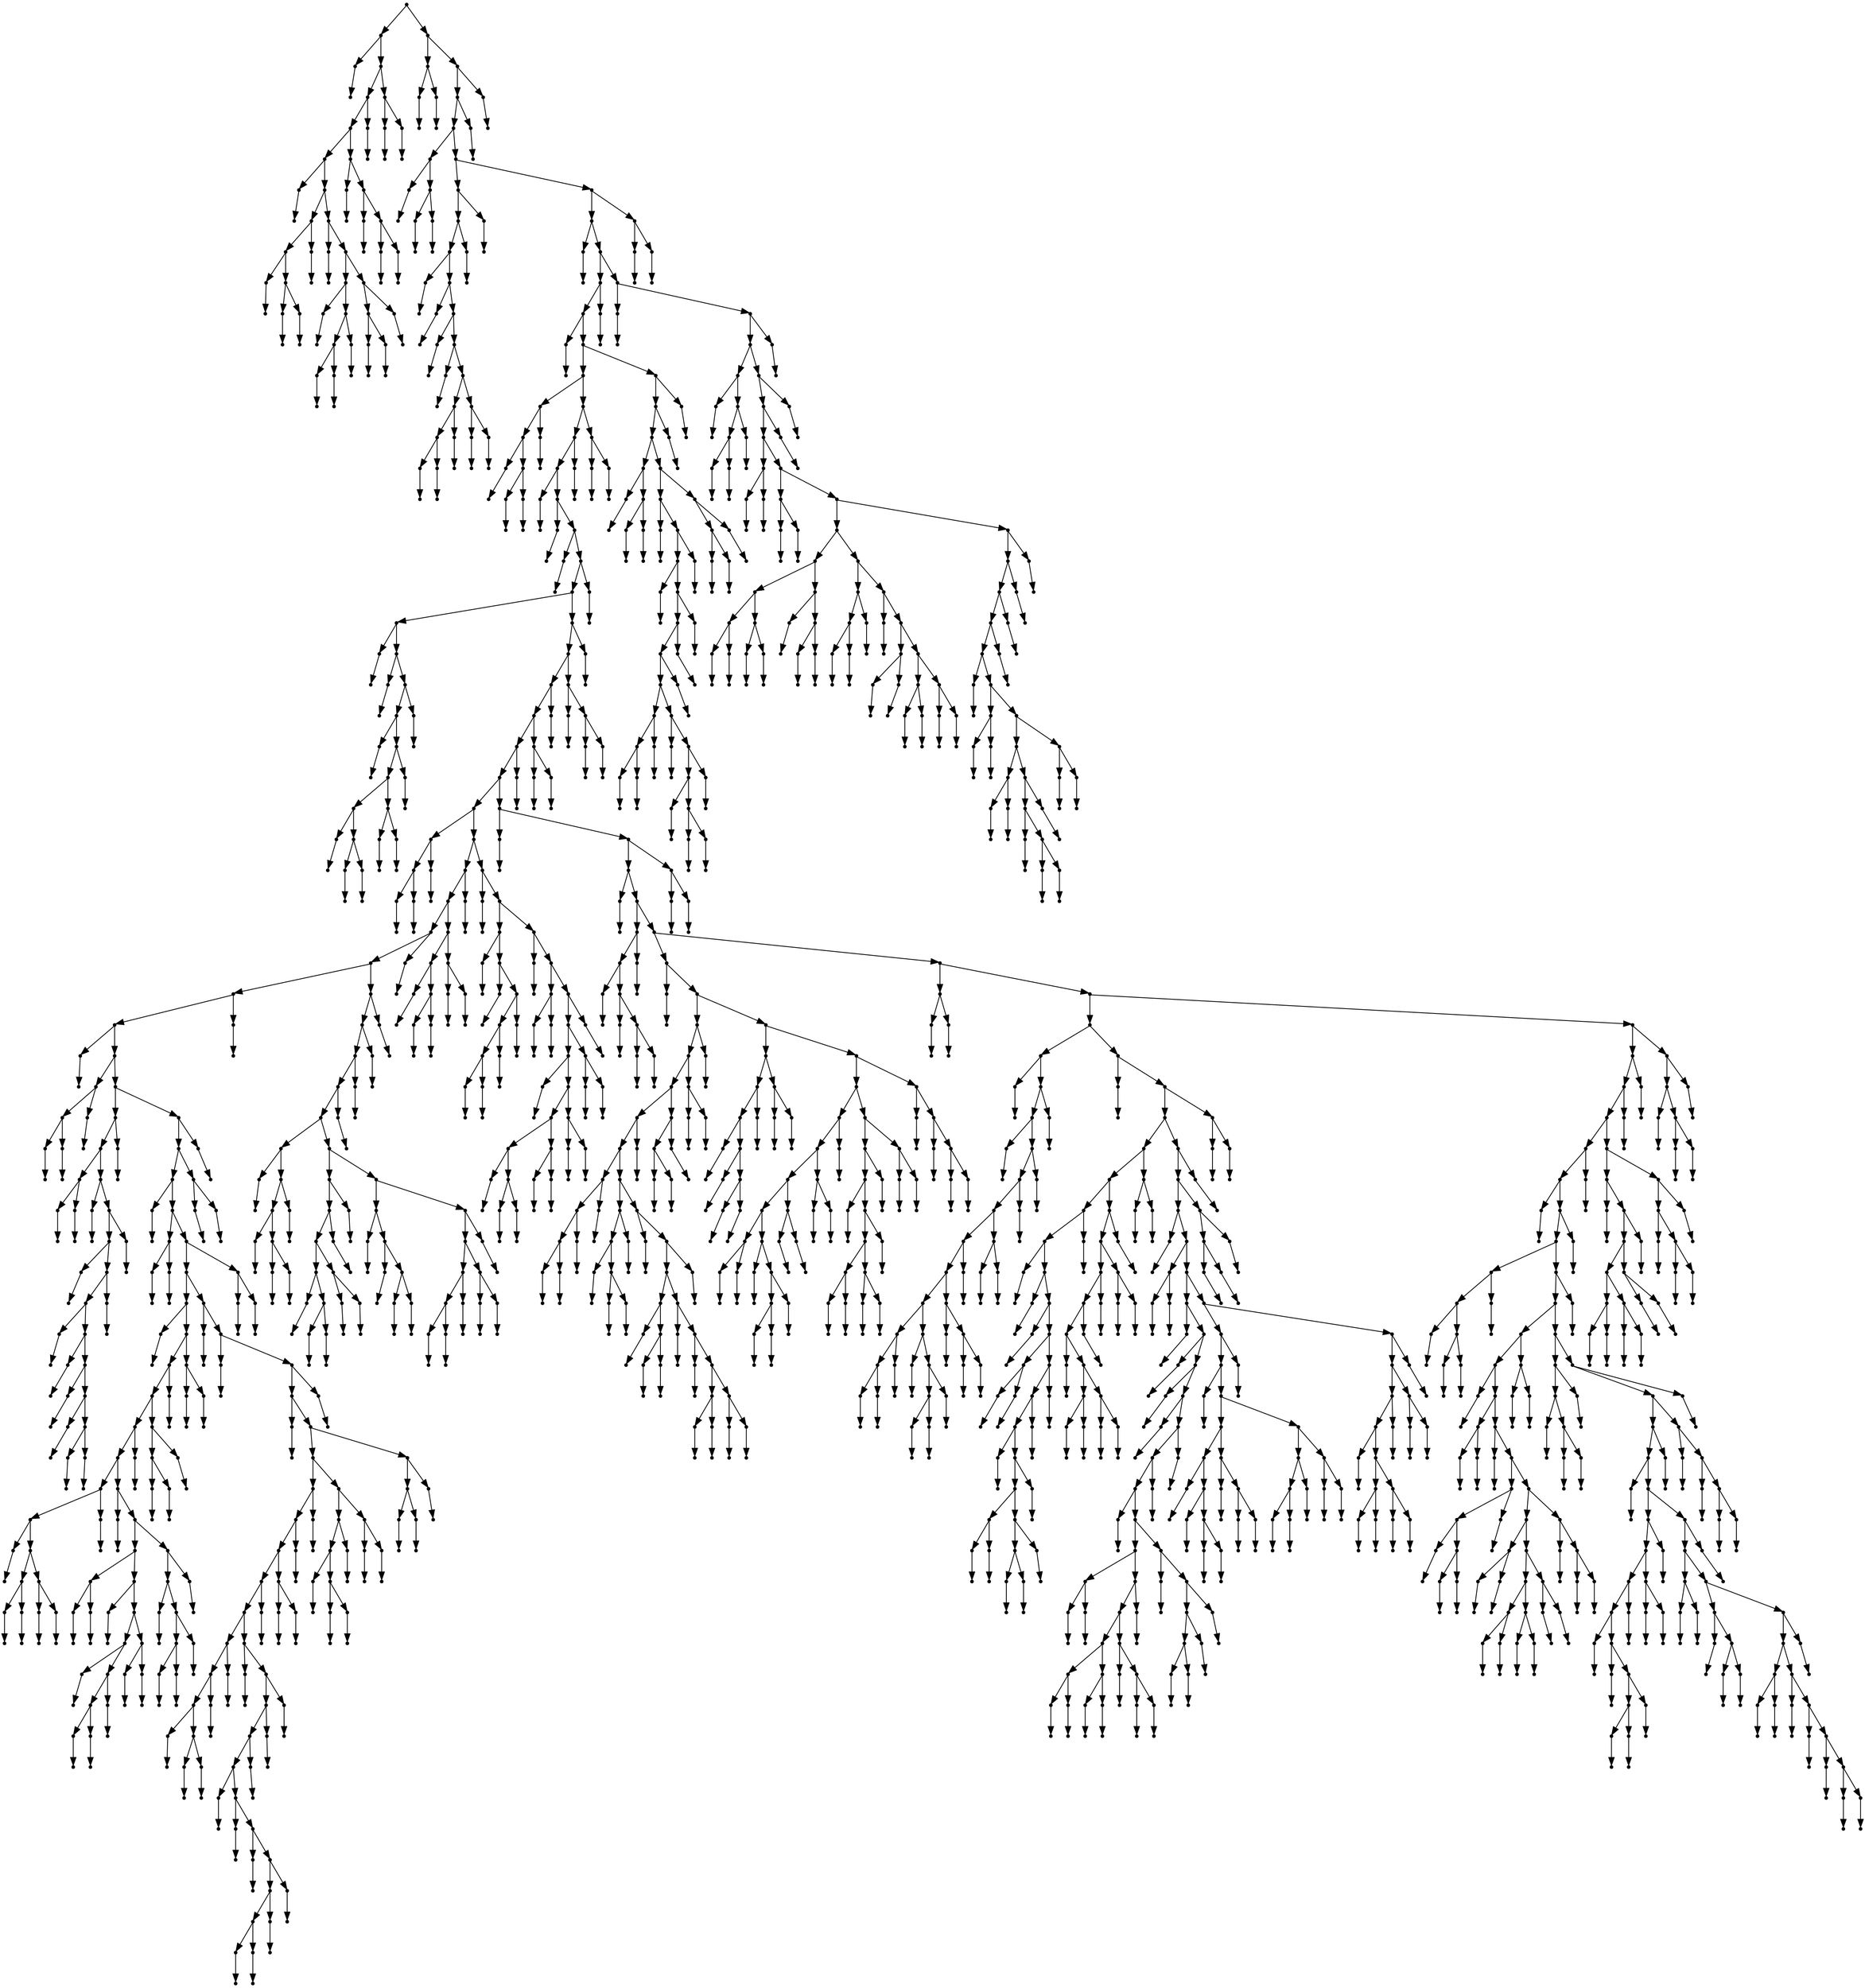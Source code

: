digraph {
  1603 [shape=point];
  61 [shape=point];
  1 [shape=point];
  0 [shape=point];
  60 [shape=point];
  54 [shape=point];
  51 [shape=point];
  39 [shape=point];
  3 [shape=point];
  2 [shape=point];
  38 [shape=point];
  14 [shape=point];
  11 [shape=point];
  5 [shape=point];
  4 [shape=point];
  10 [shape=point];
  7 [shape=point];
  6 [shape=point];
  9 [shape=point];
  8 [shape=point];
  13 [shape=point];
  12 [shape=point];
  37 [shape=point];
  16 [shape=point];
  15 [shape=point];
  36 [shape=point];
  27 [shape=point];
  18 [shape=point];
  17 [shape=point];
  26 [shape=point];
  23 [shape=point];
  20 [shape=point];
  19 [shape=point];
  22 [shape=point];
  21 [shape=point];
  25 [shape=point];
  24 [shape=point];
  35 [shape=point];
  32 [shape=point];
  29 [shape=point];
  28 [shape=point];
  31 [shape=point];
  30 [shape=point];
  34 [shape=point];
  33 [shape=point];
  50 [shape=point];
  41 [shape=point];
  40 [shape=point];
  49 [shape=point];
  43 [shape=point];
  42 [shape=point];
  48 [shape=point];
  45 [shape=point];
  44 [shape=point];
  47 [shape=point];
  46 [shape=point];
  53 [shape=point];
  52 [shape=point];
  59 [shape=point];
  56 [shape=point];
  55 [shape=point];
  58 [shape=point];
  57 [shape=point];
  1602 [shape=point];
  66 [shape=point];
  63 [shape=point];
  62 [shape=point];
  65 [shape=point];
  64 [shape=point];
  1601 [shape=point];
  1598 [shape=point];
  1595 [shape=point];
  74 [shape=point];
  68 [shape=point];
  67 [shape=point];
  73 [shape=point];
  70 [shape=point];
  69 [shape=point];
  72 [shape=point];
  71 [shape=point];
  1594 [shape=point];
  106 [shape=point];
  103 [shape=point];
  100 [shape=point];
  76 [shape=point];
  75 [shape=point];
  99 [shape=point];
  78 [shape=point];
  77 [shape=point];
  98 [shape=point];
  80 [shape=point];
  79 [shape=point];
  97 [shape=point];
  82 [shape=point];
  81 [shape=point];
  96 [shape=point];
  90 [shape=point];
  87 [shape=point];
  84 [shape=point];
  83 [shape=point];
  86 [shape=point];
  85 [shape=point];
  89 [shape=point];
  88 [shape=point];
  95 [shape=point];
  92 [shape=point];
  91 [shape=point];
  94 [shape=point];
  93 [shape=point];
  102 [shape=point];
  101 [shape=point];
  105 [shape=point];
  104 [shape=point];
  1593 [shape=point];
  1587 [shape=point];
  108 [shape=point];
  107 [shape=point];
  1586 [shape=point];
  1454 [shape=point];
  1451 [shape=point];
  110 [shape=point];
  109 [shape=point];
  1450 [shape=point];
  1384 [shape=point];
  121 [shape=point];
  118 [shape=point];
  112 [shape=point];
  111 [shape=point];
  117 [shape=point];
  114 [shape=point];
  113 [shape=point];
  116 [shape=point];
  115 [shape=point];
  120 [shape=point];
  119 [shape=point];
  1383 [shape=point];
  1377 [shape=point];
  1374 [shape=point];
  123 [shape=point];
  122 [shape=point];
  1373 [shape=point];
  125 [shape=point];
  124 [shape=point];
  1372 [shape=point];
  127 [shape=point];
  126 [shape=point];
  1371 [shape=point];
  1368 [shape=point];
  156 [shape=point];
  129 [shape=point];
  128 [shape=point];
  155 [shape=point];
  131 [shape=point];
  130 [shape=point];
  154 [shape=point];
  151 [shape=point];
  133 [shape=point];
  132 [shape=point];
  150 [shape=point];
  147 [shape=point];
  141 [shape=point];
  135 [shape=point];
  134 [shape=point];
  140 [shape=point];
  137 [shape=point];
  136 [shape=point];
  139 [shape=point];
  138 [shape=point];
  146 [shape=point];
  143 [shape=point];
  142 [shape=point];
  145 [shape=point];
  144 [shape=point];
  149 [shape=point];
  148 [shape=point];
  153 [shape=point];
  152 [shape=point];
  1367 [shape=point];
  1364 [shape=point];
  1355 [shape=point];
  1352 [shape=point];
  1346 [shape=point];
  1343 [shape=point];
  593 [shape=point];
  164 [shape=point];
  161 [shape=point];
  158 [shape=point];
  157 [shape=point];
  160 [shape=point];
  159 [shape=point];
  163 [shape=point];
  162 [shape=point];
  592 [shape=point];
  529 [shape=point];
  526 [shape=point];
  511 [shape=point];
  508 [shape=point];
  430 [shape=point];
  427 [shape=point];
  166 [shape=point];
  165 [shape=point];
  426 [shape=point];
  174 [shape=point];
  171 [shape=point];
  168 [shape=point];
  167 [shape=point];
  170 [shape=point];
  169 [shape=point];
  173 [shape=point];
  172 [shape=point];
  425 [shape=point];
  212 [shape=point];
  209 [shape=point];
  179 [shape=point];
  176 [shape=point];
  175 [shape=point];
  178 [shape=point];
  177 [shape=point];
  208 [shape=point];
  181 [shape=point];
  180 [shape=point];
  207 [shape=point];
  204 [shape=point];
  183 [shape=point];
  182 [shape=point];
  203 [shape=point];
  200 [shape=point];
  185 [shape=point];
  184 [shape=point];
  199 [shape=point];
  187 [shape=point];
  186 [shape=point];
  198 [shape=point];
  189 [shape=point];
  188 [shape=point];
  197 [shape=point];
  191 [shape=point];
  190 [shape=point];
  196 [shape=point];
  193 [shape=point];
  192 [shape=point];
  195 [shape=point];
  194 [shape=point];
  202 [shape=point];
  201 [shape=point];
  206 [shape=point];
  205 [shape=point];
  211 [shape=point];
  210 [shape=point];
  424 [shape=point];
  421 [shape=point];
  415 [shape=point];
  214 [shape=point];
  213 [shape=point];
  414 [shape=point];
  219 [shape=point];
  216 [shape=point];
  215 [shape=point];
  218 [shape=point];
  217 [shape=point];
  413 [shape=point];
  407 [shape=point];
  305 [shape=point];
  221 [shape=point];
  220 [shape=point];
  304 [shape=point];
  298 [shape=point];
  295 [shape=point];
  286 [shape=point];
  283 [shape=point];
  238 [shape=point];
  235 [shape=point];
  223 [shape=point];
  222 [shape=point];
  234 [shape=point];
  228 [shape=point];
  225 [shape=point];
  224 [shape=point];
  227 [shape=point];
  226 [shape=point];
  233 [shape=point];
  230 [shape=point];
  229 [shape=point];
  232 [shape=point];
  231 [shape=point];
  237 [shape=point];
  236 [shape=point];
  282 [shape=point];
  240 [shape=point];
  239 [shape=point];
  281 [shape=point];
  266 [shape=point];
  245 [shape=point];
  242 [shape=point];
  241 [shape=point];
  244 [shape=point];
  243 [shape=point];
  265 [shape=point];
  247 [shape=point];
  246 [shape=point];
  264 [shape=point];
  258 [shape=point];
  249 [shape=point];
  248 [shape=point];
  257 [shape=point];
  254 [shape=point];
  251 [shape=point];
  250 [shape=point];
  253 [shape=point];
  252 [shape=point];
  256 [shape=point];
  255 [shape=point];
  263 [shape=point];
  260 [shape=point];
  259 [shape=point];
  262 [shape=point];
  261 [shape=point];
  280 [shape=point];
  277 [shape=point];
  268 [shape=point];
  267 [shape=point];
  276 [shape=point];
  273 [shape=point];
  270 [shape=point];
  269 [shape=point];
  272 [shape=point];
  271 [shape=point];
  275 [shape=point];
  274 [shape=point];
  279 [shape=point];
  278 [shape=point];
  285 [shape=point];
  284 [shape=point];
  294 [shape=point];
  291 [shape=point];
  288 [shape=point];
  287 [shape=point];
  290 [shape=point];
  289 [shape=point];
  293 [shape=point];
  292 [shape=point];
  297 [shape=point];
  296 [shape=point];
  303 [shape=point];
  300 [shape=point];
  299 [shape=point];
  302 [shape=point];
  301 [shape=point];
  406 [shape=point];
  307 [shape=point];
  306 [shape=point];
  405 [shape=point];
  309 [shape=point];
  308 [shape=point];
  404 [shape=point];
  401 [shape=point];
  311 [shape=point];
  310 [shape=point];
  400 [shape=point];
  391 [shape=point];
  373 [shape=point];
  370 [shape=point];
  367 [shape=point];
  361 [shape=point];
  358 [shape=point];
  325 [shape=point];
  322 [shape=point];
  319 [shape=point];
  313 [shape=point];
  312 [shape=point];
  318 [shape=point];
  315 [shape=point];
  314 [shape=point];
  317 [shape=point];
  316 [shape=point];
  321 [shape=point];
  320 [shape=point];
  324 [shape=point];
  323 [shape=point];
  357 [shape=point];
  327 [shape=point];
  326 [shape=point];
  356 [shape=point];
  353 [shape=point];
  350 [shape=point];
  347 [shape=point];
  329 [shape=point];
  328 [shape=point];
  346 [shape=point];
  331 [shape=point];
  330 [shape=point];
  345 [shape=point];
  333 [shape=point];
  332 [shape=point];
  344 [shape=point];
  341 [shape=point];
  338 [shape=point];
  335 [shape=point];
  334 [shape=point];
  337 [shape=point];
  336 [shape=point];
  340 [shape=point];
  339 [shape=point];
  343 [shape=point];
  342 [shape=point];
  349 [shape=point];
  348 [shape=point];
  352 [shape=point];
  351 [shape=point];
  355 [shape=point];
  354 [shape=point];
  360 [shape=point];
  359 [shape=point];
  366 [shape=point];
  363 [shape=point];
  362 [shape=point];
  365 [shape=point];
  364 [shape=point];
  369 [shape=point];
  368 [shape=point];
  372 [shape=point];
  371 [shape=point];
  390 [shape=point];
  384 [shape=point];
  381 [shape=point];
  375 [shape=point];
  374 [shape=point];
  380 [shape=point];
  377 [shape=point];
  376 [shape=point];
  379 [shape=point];
  378 [shape=point];
  383 [shape=point];
  382 [shape=point];
  389 [shape=point];
  386 [shape=point];
  385 [shape=point];
  388 [shape=point];
  387 [shape=point];
  399 [shape=point];
  396 [shape=point];
  393 [shape=point];
  392 [shape=point];
  395 [shape=point];
  394 [shape=point];
  398 [shape=point];
  397 [shape=point];
  403 [shape=point];
  402 [shape=point];
  412 [shape=point];
  409 [shape=point];
  408 [shape=point];
  411 [shape=point];
  410 [shape=point];
  420 [shape=point];
  417 [shape=point];
  416 [shape=point];
  419 [shape=point];
  418 [shape=point];
  423 [shape=point];
  422 [shape=point];
  429 [shape=point];
  428 [shape=point];
  507 [shape=point];
  504 [shape=point];
  501 [shape=point];
  498 [shape=point];
  495 [shape=point];
  444 [shape=point];
  432 [shape=point];
  431 [shape=point];
  443 [shape=point];
  440 [shape=point];
  434 [shape=point];
  433 [shape=point];
  439 [shape=point];
  436 [shape=point];
  435 [shape=point];
  438 [shape=point];
  437 [shape=point];
  442 [shape=point];
  441 [shape=point];
  494 [shape=point];
  464 [shape=point];
  461 [shape=point];
  458 [shape=point];
  452 [shape=point];
  446 [shape=point];
  445 [shape=point];
  451 [shape=point];
  448 [shape=point];
  447 [shape=point];
  450 [shape=point];
  449 [shape=point];
  457 [shape=point];
  454 [shape=point];
  453 [shape=point];
  456 [shape=point];
  455 [shape=point];
  460 [shape=point];
  459 [shape=point];
  463 [shape=point];
  462 [shape=point];
  493 [shape=point];
  475 [shape=point];
  466 [shape=point];
  465 [shape=point];
  474 [shape=point];
  468 [shape=point];
  467 [shape=point];
  473 [shape=point];
  470 [shape=point];
  469 [shape=point];
  472 [shape=point];
  471 [shape=point];
  492 [shape=point];
  489 [shape=point];
  483 [shape=point];
  480 [shape=point];
  477 [shape=point];
  476 [shape=point];
  479 [shape=point];
  478 [shape=point];
  482 [shape=point];
  481 [shape=point];
  488 [shape=point];
  485 [shape=point];
  484 [shape=point];
  487 [shape=point];
  486 [shape=point];
  491 [shape=point];
  490 [shape=point];
  497 [shape=point];
  496 [shape=point];
  500 [shape=point];
  499 [shape=point];
  503 [shape=point];
  502 [shape=point];
  506 [shape=point];
  505 [shape=point];
  510 [shape=point];
  509 [shape=point];
  525 [shape=point];
  519 [shape=point];
  513 [shape=point];
  512 [shape=point];
  518 [shape=point];
  515 [shape=point];
  514 [shape=point];
  517 [shape=point];
  516 [shape=point];
  524 [shape=point];
  521 [shape=point];
  520 [shape=point];
  523 [shape=point];
  522 [shape=point];
  528 [shape=point];
  527 [shape=point];
  591 [shape=point];
  531 [shape=point];
  530 [shape=point];
  590 [shape=point];
  548 [shape=point];
  533 [shape=point];
  532 [shape=point];
  547 [shape=point];
  535 [shape=point];
  534 [shape=point];
  546 [shape=point];
  543 [shape=point];
  540 [shape=point];
  537 [shape=point];
  536 [shape=point];
  539 [shape=point];
  538 [shape=point];
  542 [shape=point];
  541 [shape=point];
  545 [shape=point];
  544 [shape=point];
  589 [shape=point];
  550 [shape=point];
  549 [shape=point];
  588 [shape=point];
  555 [shape=point];
  552 [shape=point];
  551 [shape=point];
  554 [shape=point];
  553 [shape=point];
  587 [shape=point];
  584 [shape=point];
  578 [shape=point];
  557 [shape=point];
  556 [shape=point];
  577 [shape=point];
  571 [shape=point];
  565 [shape=point];
  559 [shape=point];
  558 [shape=point];
  564 [shape=point];
  561 [shape=point];
  560 [shape=point];
  563 [shape=point];
  562 [shape=point];
  570 [shape=point];
  567 [shape=point];
  566 [shape=point];
  569 [shape=point];
  568 [shape=point];
  576 [shape=point];
  573 [shape=point];
  572 [shape=point];
  575 [shape=point];
  574 [shape=point];
  583 [shape=point];
  580 [shape=point];
  579 [shape=point];
  582 [shape=point];
  581 [shape=point];
  586 [shape=point];
  585 [shape=point];
  1342 [shape=point];
  595 [shape=point];
  594 [shape=point];
  1341 [shape=point];
  1335 [shape=point];
  597 [shape=point];
  596 [shape=point];
  1334 [shape=point];
  611 [shape=point];
  608 [shape=point];
  599 [shape=point];
  598 [shape=point];
  607 [shape=point];
  601 [shape=point];
  600 [shape=point];
  606 [shape=point];
  603 [shape=point];
  602 [shape=point];
  605 [shape=point];
  604 [shape=point];
  610 [shape=point];
  609 [shape=point];
  1333 [shape=point];
  784 [shape=point];
  613 [shape=point];
  612 [shape=point];
  783 [shape=point];
  690 [shape=point];
  687 [shape=point];
  681 [shape=point];
  672 [shape=point];
  669 [shape=point];
  624 [shape=point];
  621 [shape=point];
  618 [shape=point];
  615 [shape=point];
  614 [shape=point];
  617 [shape=point];
  616 [shape=point];
  620 [shape=point];
  619 [shape=point];
  623 [shape=point];
  622 [shape=point];
  668 [shape=point];
  635 [shape=point];
  632 [shape=point];
  626 [shape=point];
  625 [shape=point];
  631 [shape=point];
  628 [shape=point];
  627 [shape=point];
  630 [shape=point];
  629 [shape=point];
  634 [shape=point];
  633 [shape=point];
  667 [shape=point];
  637 [shape=point];
  636 [shape=point];
  666 [shape=point];
  663 [shape=point];
  645 [shape=point];
  639 [shape=point];
  638 [shape=point];
  644 [shape=point];
  641 [shape=point];
  640 [shape=point];
  643 [shape=point];
  642 [shape=point];
  662 [shape=point];
  647 [shape=point];
  646 [shape=point];
  661 [shape=point];
  649 [shape=point];
  648 [shape=point];
  660 [shape=point];
  654 [shape=point];
  651 [shape=point];
  650 [shape=point];
  653 [shape=point];
  652 [shape=point];
  659 [shape=point];
  656 [shape=point];
  655 [shape=point];
  658 [shape=point];
  657 [shape=point];
  665 [shape=point];
  664 [shape=point];
  671 [shape=point];
  670 [shape=point];
  680 [shape=point];
  677 [shape=point];
  674 [shape=point];
  673 [shape=point];
  676 [shape=point];
  675 [shape=point];
  679 [shape=point];
  678 [shape=point];
  686 [shape=point];
  683 [shape=point];
  682 [shape=point];
  685 [shape=point];
  684 [shape=point];
  689 [shape=point];
  688 [shape=point];
  782 [shape=point];
  710 [shape=point];
  704 [shape=point];
  701 [shape=point];
  692 [shape=point];
  691 [shape=point];
  700 [shape=point];
  694 [shape=point];
  693 [shape=point];
  699 [shape=point];
  696 [shape=point];
  695 [shape=point];
  698 [shape=point];
  697 [shape=point];
  703 [shape=point];
  702 [shape=point];
  709 [shape=point];
  706 [shape=point];
  705 [shape=point];
  708 [shape=point];
  707 [shape=point];
  781 [shape=point];
  769 [shape=point];
  742 [shape=point];
  739 [shape=point];
  733 [shape=point];
  727 [shape=point];
  715 [shape=point];
  712 [shape=point];
  711 [shape=point];
  714 [shape=point];
  713 [shape=point];
  726 [shape=point];
  717 [shape=point];
  716 [shape=point];
  725 [shape=point];
  722 [shape=point];
  719 [shape=point];
  718 [shape=point];
  721 [shape=point];
  720 [shape=point];
  724 [shape=point];
  723 [shape=point];
  732 [shape=point];
  729 [shape=point];
  728 [shape=point];
  731 [shape=point];
  730 [shape=point];
  738 [shape=point];
  735 [shape=point];
  734 [shape=point];
  737 [shape=point];
  736 [shape=point];
  741 [shape=point];
  740 [shape=point];
  768 [shape=point];
  762 [shape=point];
  759 [shape=point];
  744 [shape=point];
  743 [shape=point];
  758 [shape=point];
  755 [shape=point];
  749 [shape=point];
  746 [shape=point];
  745 [shape=point];
  748 [shape=point];
  747 [shape=point];
  754 [shape=point];
  751 [shape=point];
  750 [shape=point];
  753 [shape=point];
  752 [shape=point];
  757 [shape=point];
  756 [shape=point];
  761 [shape=point];
  760 [shape=point];
  767 [shape=point];
  764 [shape=point];
  763 [shape=point];
  766 [shape=point];
  765 [shape=point];
  780 [shape=point];
  771 [shape=point];
  770 [shape=point];
  779 [shape=point];
  773 [shape=point];
  772 [shape=point];
  778 [shape=point];
  775 [shape=point];
  774 [shape=point];
  777 [shape=point];
  776 [shape=point];
  1332 [shape=point];
  789 [shape=point];
  786 [shape=point];
  785 [shape=point];
  788 [shape=point];
  787 [shape=point];
  1331 [shape=point];
  1088 [shape=point];
  842 [shape=point];
  791 [shape=point];
  790 [shape=point];
  841 [shape=point];
  838 [shape=point];
  793 [shape=point];
  792 [shape=point];
  837 [shape=point];
  834 [shape=point];
  831 [shape=point];
  825 [shape=point];
  822 [shape=point];
  813 [shape=point];
  801 [shape=point];
  798 [shape=point];
  795 [shape=point];
  794 [shape=point];
  797 [shape=point];
  796 [shape=point];
  800 [shape=point];
  799 [shape=point];
  812 [shape=point];
  803 [shape=point];
  802 [shape=point];
  811 [shape=point];
  808 [shape=point];
  805 [shape=point];
  804 [shape=point];
  807 [shape=point];
  806 [shape=point];
  810 [shape=point];
  809 [shape=point];
  821 [shape=point];
  815 [shape=point];
  814 [shape=point];
  820 [shape=point];
  817 [shape=point];
  816 [shape=point];
  819 [shape=point];
  818 [shape=point];
  824 [shape=point];
  823 [shape=point];
  830 [shape=point];
  827 [shape=point];
  826 [shape=point];
  829 [shape=point];
  828 [shape=point];
  833 [shape=point];
  832 [shape=point];
  836 [shape=point];
  835 [shape=point];
  840 [shape=point];
  839 [shape=point];
  1087 [shape=point];
  844 [shape=point];
  843 [shape=point];
  1086 [shape=point];
  1080 [shape=point];
  924 [shape=point];
  918 [shape=point];
  888 [shape=point];
  885 [shape=point];
  846 [shape=point];
  845 [shape=point];
  884 [shape=point];
  848 [shape=point];
  847 [shape=point];
  883 [shape=point];
  850 [shape=point];
  849 [shape=point];
  882 [shape=point];
  855 [shape=point];
  852 [shape=point];
  851 [shape=point];
  854 [shape=point];
  853 [shape=point];
  881 [shape=point];
  878 [shape=point];
  875 [shape=point];
  857 [shape=point];
  856 [shape=point];
  874 [shape=point];
  871 [shape=point];
  862 [shape=point];
  859 [shape=point];
  858 [shape=point];
  861 [shape=point];
  860 [shape=point];
  870 [shape=point];
  867 [shape=point];
  864 [shape=point];
  863 [shape=point];
  866 [shape=point];
  865 [shape=point];
  869 [shape=point];
  868 [shape=point];
  873 [shape=point];
  872 [shape=point];
  877 [shape=point];
  876 [shape=point];
  880 [shape=point];
  879 [shape=point];
  887 [shape=point];
  886 [shape=point];
  917 [shape=point];
  914 [shape=point];
  908 [shape=point];
  905 [shape=point];
  902 [shape=point];
  890 [shape=point];
  889 [shape=point];
  901 [shape=point];
  895 [shape=point];
  892 [shape=point];
  891 [shape=point];
  894 [shape=point];
  893 [shape=point];
  900 [shape=point];
  897 [shape=point];
  896 [shape=point];
  899 [shape=point];
  898 [shape=point];
  904 [shape=point];
  903 [shape=point];
  907 [shape=point];
  906 [shape=point];
  913 [shape=point];
  910 [shape=point];
  909 [shape=point];
  912 [shape=point];
  911 [shape=point];
  916 [shape=point];
  915 [shape=point];
  923 [shape=point];
  920 [shape=point];
  919 [shape=point];
  922 [shape=point];
  921 [shape=point];
  1079 [shape=point];
  1076 [shape=point];
  1067 [shape=point];
  926 [shape=point];
  925 [shape=point];
  1066 [shape=point];
  931 [shape=point];
  928 [shape=point];
  927 [shape=point];
  930 [shape=point];
  929 [shape=point];
  1065 [shape=point];
  996 [shape=point];
  933 [shape=point];
  932 [shape=point];
  995 [shape=point];
  935 [shape=point];
  934 [shape=point];
  994 [shape=point];
  937 [shape=point];
  936 [shape=point];
  993 [shape=point];
  939 [shape=point];
  938 [shape=point];
  992 [shape=point];
  989 [shape=point];
  986 [shape=point];
  941 [shape=point];
  940 [shape=point];
  985 [shape=point];
  970 [shape=point];
  946 [shape=point];
  943 [shape=point];
  942 [shape=point];
  945 [shape=point];
  944 [shape=point];
  969 [shape=point];
  966 [shape=point];
  957 [shape=point];
  951 [shape=point];
  948 [shape=point];
  947 [shape=point];
  950 [shape=point];
  949 [shape=point];
  956 [shape=point];
  953 [shape=point];
  952 [shape=point];
  955 [shape=point];
  954 [shape=point];
  965 [shape=point];
  959 [shape=point];
  958 [shape=point];
  964 [shape=point];
  961 [shape=point];
  960 [shape=point];
  963 [shape=point];
  962 [shape=point];
  968 [shape=point];
  967 [shape=point];
  984 [shape=point];
  972 [shape=point];
  971 [shape=point];
  983 [shape=point];
  980 [shape=point];
  977 [shape=point];
  974 [shape=point];
  973 [shape=point];
  976 [shape=point];
  975 [shape=point];
  979 [shape=point];
  978 [shape=point];
  982 [shape=point];
  981 [shape=point];
  988 [shape=point];
  987 [shape=point];
  991 [shape=point];
  990 [shape=point];
  1064 [shape=point];
  1037 [shape=point];
  1034 [shape=point];
  998 [shape=point];
  997 [shape=point];
  1033 [shape=point];
  1018 [shape=point];
  1009 [shape=point];
  1000 [shape=point];
  999 [shape=point];
  1008 [shape=point];
  1002 [shape=point];
  1001 [shape=point];
  1007 [shape=point];
  1004 [shape=point];
  1003 [shape=point];
  1006 [shape=point];
  1005 [shape=point];
  1017 [shape=point];
  1011 [shape=point];
  1010 [shape=point];
  1016 [shape=point];
  1013 [shape=point];
  1012 [shape=point];
  1015 [shape=point];
  1014 [shape=point];
  1032 [shape=point];
  1026 [shape=point];
  1023 [shape=point];
  1020 [shape=point];
  1019 [shape=point];
  1022 [shape=point];
  1021 [shape=point];
  1025 [shape=point];
  1024 [shape=point];
  1031 [shape=point];
  1028 [shape=point];
  1027 [shape=point];
  1030 [shape=point];
  1029 [shape=point];
  1036 [shape=point];
  1035 [shape=point];
  1063 [shape=point];
  1060 [shape=point];
  1054 [shape=point];
  1051 [shape=point];
  1039 [shape=point];
  1038 [shape=point];
  1050 [shape=point];
  1044 [shape=point];
  1041 [shape=point];
  1040 [shape=point];
  1043 [shape=point];
  1042 [shape=point];
  1049 [shape=point];
  1046 [shape=point];
  1045 [shape=point];
  1048 [shape=point];
  1047 [shape=point];
  1053 [shape=point];
  1052 [shape=point];
  1059 [shape=point];
  1056 [shape=point];
  1055 [shape=point];
  1058 [shape=point];
  1057 [shape=point];
  1062 [shape=point];
  1061 [shape=point];
  1075 [shape=point];
  1072 [shape=point];
  1069 [shape=point];
  1068 [shape=point];
  1071 [shape=point];
  1070 [shape=point];
  1074 [shape=point];
  1073 [shape=point];
  1078 [shape=point];
  1077 [shape=point];
  1085 [shape=point];
  1082 [shape=point];
  1081 [shape=point];
  1084 [shape=point];
  1083 [shape=point];
  1330 [shape=point];
  1318 [shape=point];
  1315 [shape=point];
  1312 [shape=point];
  1276 [shape=point];
  1273 [shape=point];
  1090 [shape=point];
  1089 [shape=point];
  1272 [shape=point];
  1269 [shape=point];
  1101 [shape=point];
  1098 [shape=point];
  1092 [shape=point];
  1091 [shape=point];
  1097 [shape=point];
  1094 [shape=point];
  1093 [shape=point];
  1096 [shape=point];
  1095 [shape=point];
  1100 [shape=point];
  1099 [shape=point];
  1268 [shape=point];
  1265 [shape=point];
  1163 [shape=point];
  1157 [shape=point];
  1103 [shape=point];
  1102 [shape=point];
  1156 [shape=point];
  1108 [shape=point];
  1105 [shape=point];
  1104 [shape=point];
  1107 [shape=point];
  1106 [shape=point];
  1155 [shape=point];
  1110 [shape=point];
  1109 [shape=point];
  1154 [shape=point];
  1121 [shape=point];
  1118 [shape=point];
  1112 [shape=point];
  1111 [shape=point];
  1117 [shape=point];
  1114 [shape=point];
  1113 [shape=point];
  1116 [shape=point];
  1115 [shape=point];
  1120 [shape=point];
  1119 [shape=point];
  1153 [shape=point];
  1144 [shape=point];
  1126 [shape=point];
  1123 [shape=point];
  1122 [shape=point];
  1125 [shape=point];
  1124 [shape=point];
  1143 [shape=point];
  1137 [shape=point];
  1131 [shape=point];
  1128 [shape=point];
  1127 [shape=point];
  1130 [shape=point];
  1129 [shape=point];
  1136 [shape=point];
  1133 [shape=point];
  1132 [shape=point];
  1135 [shape=point];
  1134 [shape=point];
  1142 [shape=point];
  1139 [shape=point];
  1138 [shape=point];
  1141 [shape=point];
  1140 [shape=point];
  1152 [shape=point];
  1146 [shape=point];
  1145 [shape=point];
  1151 [shape=point];
  1148 [shape=point];
  1147 [shape=point];
  1150 [shape=point];
  1149 [shape=point];
  1162 [shape=point];
  1159 [shape=point];
  1158 [shape=point];
  1161 [shape=point];
  1160 [shape=point];
  1264 [shape=point];
  1174 [shape=point];
  1171 [shape=point];
  1165 [shape=point];
  1164 [shape=point];
  1170 [shape=point];
  1167 [shape=point];
  1166 [shape=point];
  1169 [shape=point];
  1168 [shape=point];
  1173 [shape=point];
  1172 [shape=point];
  1263 [shape=point];
  1260 [shape=point];
  1248 [shape=point];
  1245 [shape=point];
  1176 [shape=point];
  1175 [shape=point];
  1244 [shape=point];
  1202 [shape=point];
  1199 [shape=point];
  1193 [shape=point];
  1190 [shape=point];
  1178 [shape=point];
  1177 [shape=point];
  1189 [shape=point];
  1180 [shape=point];
  1179 [shape=point];
  1188 [shape=point];
  1185 [shape=point];
  1182 [shape=point];
  1181 [shape=point];
  1184 [shape=point];
  1183 [shape=point];
  1187 [shape=point];
  1186 [shape=point];
  1192 [shape=point];
  1191 [shape=point];
  1198 [shape=point];
  1195 [shape=point];
  1194 [shape=point];
  1197 [shape=point];
  1196 [shape=point];
  1201 [shape=point];
  1200 [shape=point];
  1243 [shape=point];
  1240 [shape=point];
  1207 [shape=point];
  1204 [shape=point];
  1203 [shape=point];
  1206 [shape=point];
  1205 [shape=point];
  1239 [shape=point];
  1215 [shape=point];
  1209 [shape=point];
  1208 [shape=point];
  1214 [shape=point];
  1211 [shape=point];
  1210 [shape=point];
  1213 [shape=point];
  1212 [shape=point];
  1238 [shape=point];
  1235 [shape=point];
  1220 [shape=point];
  1217 [shape=point];
  1216 [shape=point];
  1219 [shape=point];
  1218 [shape=point];
  1234 [shape=point];
  1222 [shape=point];
  1221 [shape=point];
  1233 [shape=point];
  1224 [shape=point];
  1223 [shape=point];
  1232 [shape=point];
  1226 [shape=point];
  1225 [shape=point];
  1231 [shape=point];
  1228 [shape=point];
  1227 [shape=point];
  1230 [shape=point];
  1229 [shape=point];
  1237 [shape=point];
  1236 [shape=point];
  1242 [shape=point];
  1241 [shape=point];
  1247 [shape=point];
  1246 [shape=point];
  1259 [shape=point];
  1250 [shape=point];
  1249 [shape=point];
  1258 [shape=point];
  1252 [shape=point];
  1251 [shape=point];
  1257 [shape=point];
  1254 [shape=point];
  1253 [shape=point];
  1256 [shape=point];
  1255 [shape=point];
  1262 [shape=point];
  1261 [shape=point];
  1267 [shape=point];
  1266 [shape=point];
  1271 [shape=point];
  1270 [shape=point];
  1275 [shape=point];
  1274 [shape=point];
  1311 [shape=point];
  1299 [shape=point];
  1278 [shape=point];
  1277 [shape=point];
  1298 [shape=point];
  1295 [shape=point];
  1289 [shape=point];
  1283 [shape=point];
  1280 [shape=point];
  1279 [shape=point];
  1282 [shape=point];
  1281 [shape=point];
  1288 [shape=point];
  1285 [shape=point];
  1284 [shape=point];
  1287 [shape=point];
  1286 [shape=point];
  1294 [shape=point];
  1291 [shape=point];
  1290 [shape=point];
  1293 [shape=point];
  1292 [shape=point];
  1297 [shape=point];
  1296 [shape=point];
  1310 [shape=point];
  1307 [shape=point];
  1301 [shape=point];
  1300 [shape=point];
  1306 [shape=point];
  1303 [shape=point];
  1302 [shape=point];
  1305 [shape=point];
  1304 [shape=point];
  1309 [shape=point];
  1308 [shape=point];
  1314 [shape=point];
  1313 [shape=point];
  1317 [shape=point];
  1316 [shape=point];
  1329 [shape=point];
  1326 [shape=point];
  1320 [shape=point];
  1319 [shape=point];
  1325 [shape=point];
  1322 [shape=point];
  1321 [shape=point];
  1324 [shape=point];
  1323 [shape=point];
  1328 [shape=point];
  1327 [shape=point];
  1340 [shape=point];
  1337 [shape=point];
  1336 [shape=point];
  1339 [shape=point];
  1338 [shape=point];
  1345 [shape=point];
  1344 [shape=point];
  1351 [shape=point];
  1348 [shape=point];
  1347 [shape=point];
  1350 [shape=point];
  1349 [shape=point];
  1354 [shape=point];
  1353 [shape=point];
  1363 [shape=point];
  1357 [shape=point];
  1356 [shape=point];
  1362 [shape=point];
  1359 [shape=point];
  1358 [shape=point];
  1361 [shape=point];
  1360 [shape=point];
  1366 [shape=point];
  1365 [shape=point];
  1370 [shape=point];
  1369 [shape=point];
  1376 [shape=point];
  1375 [shape=point];
  1382 [shape=point];
  1379 [shape=point];
  1378 [shape=point];
  1381 [shape=point];
  1380 [shape=point];
  1449 [shape=point];
  1446 [shape=point];
  1443 [shape=point];
  1392 [shape=point];
  1386 [shape=point];
  1385 [shape=point];
  1391 [shape=point];
  1388 [shape=point];
  1387 [shape=point];
  1390 [shape=point];
  1389 [shape=point];
  1442 [shape=point];
  1433 [shape=point];
  1394 [shape=point];
  1393 [shape=point];
  1432 [shape=point];
  1429 [shape=point];
  1396 [shape=point];
  1395 [shape=point];
  1428 [shape=point];
  1425 [shape=point];
  1422 [shape=point];
  1419 [shape=point];
  1404 [shape=point];
  1401 [shape=point];
  1398 [shape=point];
  1397 [shape=point];
  1400 [shape=point];
  1399 [shape=point];
  1403 [shape=point];
  1402 [shape=point];
  1418 [shape=point];
  1406 [shape=point];
  1405 [shape=point];
  1417 [shape=point];
  1414 [shape=point];
  1408 [shape=point];
  1407 [shape=point];
  1413 [shape=point];
  1410 [shape=point];
  1409 [shape=point];
  1412 [shape=point];
  1411 [shape=point];
  1416 [shape=point];
  1415 [shape=point];
  1421 [shape=point];
  1420 [shape=point];
  1424 [shape=point];
  1423 [shape=point];
  1427 [shape=point];
  1426 [shape=point];
  1431 [shape=point];
  1430 [shape=point];
  1441 [shape=point];
  1438 [shape=point];
  1435 [shape=point];
  1434 [shape=point];
  1437 [shape=point];
  1436 [shape=point];
  1440 [shape=point];
  1439 [shape=point];
  1445 [shape=point];
  1444 [shape=point];
  1448 [shape=point];
  1447 [shape=point];
  1453 [shape=point];
  1452 [shape=point];
  1585 [shape=point];
  1456 [shape=point];
  1455 [shape=point];
  1584 [shape=point];
  1581 [shape=point];
  1467 [shape=point];
  1458 [shape=point];
  1457 [shape=point];
  1466 [shape=point];
  1463 [shape=point];
  1460 [shape=point];
  1459 [shape=point];
  1462 [shape=point];
  1461 [shape=point];
  1465 [shape=point];
  1464 [shape=point];
  1580 [shape=point];
  1577 [shape=point];
  1574 [shape=point];
  1472 [shape=point];
  1469 [shape=point];
  1468 [shape=point];
  1471 [shape=point];
  1470 [shape=point];
  1573 [shape=point];
  1477 [shape=point];
  1474 [shape=point];
  1473 [shape=point];
  1476 [shape=point];
  1475 [shape=point];
  1572 [shape=point];
  1527 [shape=point];
  1497 [shape=point];
  1488 [shape=point];
  1482 [shape=point];
  1479 [shape=point];
  1478 [shape=point];
  1481 [shape=point];
  1480 [shape=point];
  1487 [shape=point];
  1484 [shape=point];
  1483 [shape=point];
  1486 [shape=point];
  1485 [shape=point];
  1496 [shape=point];
  1490 [shape=point];
  1489 [shape=point];
  1495 [shape=point];
  1492 [shape=point];
  1491 [shape=point];
  1494 [shape=point];
  1493 [shape=point];
  1526 [shape=point];
  1505 [shape=point];
  1502 [shape=point];
  1499 [shape=point];
  1498 [shape=point];
  1501 [shape=point];
  1500 [shape=point];
  1504 [shape=point];
  1503 [shape=point];
  1525 [shape=point];
  1507 [shape=point];
  1506 [shape=point];
  1524 [shape=point];
  1512 [shape=point];
  1509 [shape=point];
  1508 [shape=point];
  1511 [shape=point];
  1510 [shape=point];
  1523 [shape=point];
  1517 [shape=point];
  1514 [shape=point];
  1513 [shape=point];
  1516 [shape=point];
  1515 [shape=point];
  1522 [shape=point];
  1519 [shape=point];
  1518 [shape=point];
  1521 [shape=point];
  1520 [shape=point];
  1571 [shape=point];
  1568 [shape=point];
  1565 [shape=point];
  1562 [shape=point];
  1559 [shape=point];
  1529 [shape=point];
  1528 [shape=point];
  1558 [shape=point];
  1534 [shape=point];
  1531 [shape=point];
  1530 [shape=point];
  1533 [shape=point];
  1532 [shape=point];
  1557 [shape=point];
  1551 [shape=point];
  1539 [shape=point];
  1536 [shape=point];
  1535 [shape=point];
  1538 [shape=point];
  1537 [shape=point];
  1550 [shape=point];
  1547 [shape=point];
  1541 [shape=point];
  1540 [shape=point];
  1546 [shape=point];
  1543 [shape=point];
  1542 [shape=point];
  1545 [shape=point];
  1544 [shape=point];
  1549 [shape=point];
  1548 [shape=point];
  1556 [shape=point];
  1553 [shape=point];
  1552 [shape=point];
  1555 [shape=point];
  1554 [shape=point];
  1561 [shape=point];
  1560 [shape=point];
  1564 [shape=point];
  1563 [shape=point];
  1567 [shape=point];
  1566 [shape=point];
  1570 [shape=point];
  1569 [shape=point];
  1576 [shape=point];
  1575 [shape=point];
  1579 [shape=point];
  1578 [shape=point];
  1583 [shape=point];
  1582 [shape=point];
  1592 [shape=point];
  1589 [shape=point];
  1588 [shape=point];
  1591 [shape=point];
  1590 [shape=point];
  1597 [shape=point];
  1596 [shape=point];
  1600 [shape=point];
  1599 [shape=point];
1603 -> 61;
61 -> 1;
1 -> 0;
61 -> 60;
60 -> 54;
54 -> 51;
51 -> 39;
39 -> 3;
3 -> 2;
39 -> 38;
38 -> 14;
14 -> 11;
11 -> 5;
5 -> 4;
11 -> 10;
10 -> 7;
7 -> 6;
10 -> 9;
9 -> 8;
14 -> 13;
13 -> 12;
38 -> 37;
37 -> 16;
16 -> 15;
37 -> 36;
36 -> 27;
27 -> 18;
18 -> 17;
27 -> 26;
26 -> 23;
23 -> 20;
20 -> 19;
23 -> 22;
22 -> 21;
26 -> 25;
25 -> 24;
36 -> 35;
35 -> 32;
32 -> 29;
29 -> 28;
32 -> 31;
31 -> 30;
35 -> 34;
34 -> 33;
51 -> 50;
50 -> 41;
41 -> 40;
50 -> 49;
49 -> 43;
43 -> 42;
49 -> 48;
48 -> 45;
45 -> 44;
48 -> 47;
47 -> 46;
54 -> 53;
53 -> 52;
60 -> 59;
59 -> 56;
56 -> 55;
59 -> 58;
58 -> 57;
1603 -> 1602;
1602 -> 66;
66 -> 63;
63 -> 62;
66 -> 65;
65 -> 64;
1602 -> 1601;
1601 -> 1598;
1598 -> 1595;
1595 -> 74;
74 -> 68;
68 -> 67;
74 -> 73;
73 -> 70;
70 -> 69;
73 -> 72;
72 -> 71;
1595 -> 1594;
1594 -> 106;
106 -> 103;
103 -> 100;
100 -> 76;
76 -> 75;
100 -> 99;
99 -> 78;
78 -> 77;
99 -> 98;
98 -> 80;
80 -> 79;
98 -> 97;
97 -> 82;
82 -> 81;
97 -> 96;
96 -> 90;
90 -> 87;
87 -> 84;
84 -> 83;
87 -> 86;
86 -> 85;
90 -> 89;
89 -> 88;
96 -> 95;
95 -> 92;
92 -> 91;
95 -> 94;
94 -> 93;
103 -> 102;
102 -> 101;
106 -> 105;
105 -> 104;
1594 -> 1593;
1593 -> 1587;
1587 -> 108;
108 -> 107;
1587 -> 1586;
1586 -> 1454;
1454 -> 1451;
1451 -> 110;
110 -> 109;
1451 -> 1450;
1450 -> 1384;
1384 -> 121;
121 -> 118;
118 -> 112;
112 -> 111;
118 -> 117;
117 -> 114;
114 -> 113;
117 -> 116;
116 -> 115;
121 -> 120;
120 -> 119;
1384 -> 1383;
1383 -> 1377;
1377 -> 1374;
1374 -> 123;
123 -> 122;
1374 -> 1373;
1373 -> 125;
125 -> 124;
1373 -> 1372;
1372 -> 127;
127 -> 126;
1372 -> 1371;
1371 -> 1368;
1368 -> 156;
156 -> 129;
129 -> 128;
156 -> 155;
155 -> 131;
131 -> 130;
155 -> 154;
154 -> 151;
151 -> 133;
133 -> 132;
151 -> 150;
150 -> 147;
147 -> 141;
141 -> 135;
135 -> 134;
141 -> 140;
140 -> 137;
137 -> 136;
140 -> 139;
139 -> 138;
147 -> 146;
146 -> 143;
143 -> 142;
146 -> 145;
145 -> 144;
150 -> 149;
149 -> 148;
154 -> 153;
153 -> 152;
1368 -> 1367;
1367 -> 1364;
1364 -> 1355;
1355 -> 1352;
1352 -> 1346;
1346 -> 1343;
1343 -> 593;
593 -> 164;
164 -> 161;
161 -> 158;
158 -> 157;
161 -> 160;
160 -> 159;
164 -> 163;
163 -> 162;
593 -> 592;
592 -> 529;
529 -> 526;
526 -> 511;
511 -> 508;
508 -> 430;
430 -> 427;
427 -> 166;
166 -> 165;
427 -> 426;
426 -> 174;
174 -> 171;
171 -> 168;
168 -> 167;
171 -> 170;
170 -> 169;
174 -> 173;
173 -> 172;
426 -> 425;
425 -> 212;
212 -> 209;
209 -> 179;
179 -> 176;
176 -> 175;
179 -> 178;
178 -> 177;
209 -> 208;
208 -> 181;
181 -> 180;
208 -> 207;
207 -> 204;
204 -> 183;
183 -> 182;
204 -> 203;
203 -> 200;
200 -> 185;
185 -> 184;
200 -> 199;
199 -> 187;
187 -> 186;
199 -> 198;
198 -> 189;
189 -> 188;
198 -> 197;
197 -> 191;
191 -> 190;
197 -> 196;
196 -> 193;
193 -> 192;
196 -> 195;
195 -> 194;
203 -> 202;
202 -> 201;
207 -> 206;
206 -> 205;
212 -> 211;
211 -> 210;
425 -> 424;
424 -> 421;
421 -> 415;
415 -> 214;
214 -> 213;
415 -> 414;
414 -> 219;
219 -> 216;
216 -> 215;
219 -> 218;
218 -> 217;
414 -> 413;
413 -> 407;
407 -> 305;
305 -> 221;
221 -> 220;
305 -> 304;
304 -> 298;
298 -> 295;
295 -> 286;
286 -> 283;
283 -> 238;
238 -> 235;
235 -> 223;
223 -> 222;
235 -> 234;
234 -> 228;
228 -> 225;
225 -> 224;
228 -> 227;
227 -> 226;
234 -> 233;
233 -> 230;
230 -> 229;
233 -> 232;
232 -> 231;
238 -> 237;
237 -> 236;
283 -> 282;
282 -> 240;
240 -> 239;
282 -> 281;
281 -> 266;
266 -> 245;
245 -> 242;
242 -> 241;
245 -> 244;
244 -> 243;
266 -> 265;
265 -> 247;
247 -> 246;
265 -> 264;
264 -> 258;
258 -> 249;
249 -> 248;
258 -> 257;
257 -> 254;
254 -> 251;
251 -> 250;
254 -> 253;
253 -> 252;
257 -> 256;
256 -> 255;
264 -> 263;
263 -> 260;
260 -> 259;
263 -> 262;
262 -> 261;
281 -> 280;
280 -> 277;
277 -> 268;
268 -> 267;
277 -> 276;
276 -> 273;
273 -> 270;
270 -> 269;
273 -> 272;
272 -> 271;
276 -> 275;
275 -> 274;
280 -> 279;
279 -> 278;
286 -> 285;
285 -> 284;
295 -> 294;
294 -> 291;
291 -> 288;
288 -> 287;
291 -> 290;
290 -> 289;
294 -> 293;
293 -> 292;
298 -> 297;
297 -> 296;
304 -> 303;
303 -> 300;
300 -> 299;
303 -> 302;
302 -> 301;
407 -> 406;
406 -> 307;
307 -> 306;
406 -> 405;
405 -> 309;
309 -> 308;
405 -> 404;
404 -> 401;
401 -> 311;
311 -> 310;
401 -> 400;
400 -> 391;
391 -> 373;
373 -> 370;
370 -> 367;
367 -> 361;
361 -> 358;
358 -> 325;
325 -> 322;
322 -> 319;
319 -> 313;
313 -> 312;
319 -> 318;
318 -> 315;
315 -> 314;
318 -> 317;
317 -> 316;
322 -> 321;
321 -> 320;
325 -> 324;
324 -> 323;
358 -> 357;
357 -> 327;
327 -> 326;
357 -> 356;
356 -> 353;
353 -> 350;
350 -> 347;
347 -> 329;
329 -> 328;
347 -> 346;
346 -> 331;
331 -> 330;
346 -> 345;
345 -> 333;
333 -> 332;
345 -> 344;
344 -> 341;
341 -> 338;
338 -> 335;
335 -> 334;
338 -> 337;
337 -> 336;
341 -> 340;
340 -> 339;
344 -> 343;
343 -> 342;
350 -> 349;
349 -> 348;
353 -> 352;
352 -> 351;
356 -> 355;
355 -> 354;
361 -> 360;
360 -> 359;
367 -> 366;
366 -> 363;
363 -> 362;
366 -> 365;
365 -> 364;
370 -> 369;
369 -> 368;
373 -> 372;
372 -> 371;
391 -> 390;
390 -> 384;
384 -> 381;
381 -> 375;
375 -> 374;
381 -> 380;
380 -> 377;
377 -> 376;
380 -> 379;
379 -> 378;
384 -> 383;
383 -> 382;
390 -> 389;
389 -> 386;
386 -> 385;
389 -> 388;
388 -> 387;
400 -> 399;
399 -> 396;
396 -> 393;
393 -> 392;
396 -> 395;
395 -> 394;
399 -> 398;
398 -> 397;
404 -> 403;
403 -> 402;
413 -> 412;
412 -> 409;
409 -> 408;
412 -> 411;
411 -> 410;
421 -> 420;
420 -> 417;
417 -> 416;
420 -> 419;
419 -> 418;
424 -> 423;
423 -> 422;
430 -> 429;
429 -> 428;
508 -> 507;
507 -> 504;
504 -> 501;
501 -> 498;
498 -> 495;
495 -> 444;
444 -> 432;
432 -> 431;
444 -> 443;
443 -> 440;
440 -> 434;
434 -> 433;
440 -> 439;
439 -> 436;
436 -> 435;
439 -> 438;
438 -> 437;
443 -> 442;
442 -> 441;
495 -> 494;
494 -> 464;
464 -> 461;
461 -> 458;
458 -> 452;
452 -> 446;
446 -> 445;
452 -> 451;
451 -> 448;
448 -> 447;
451 -> 450;
450 -> 449;
458 -> 457;
457 -> 454;
454 -> 453;
457 -> 456;
456 -> 455;
461 -> 460;
460 -> 459;
464 -> 463;
463 -> 462;
494 -> 493;
493 -> 475;
475 -> 466;
466 -> 465;
475 -> 474;
474 -> 468;
468 -> 467;
474 -> 473;
473 -> 470;
470 -> 469;
473 -> 472;
472 -> 471;
493 -> 492;
492 -> 489;
489 -> 483;
483 -> 480;
480 -> 477;
477 -> 476;
480 -> 479;
479 -> 478;
483 -> 482;
482 -> 481;
489 -> 488;
488 -> 485;
485 -> 484;
488 -> 487;
487 -> 486;
492 -> 491;
491 -> 490;
498 -> 497;
497 -> 496;
501 -> 500;
500 -> 499;
504 -> 503;
503 -> 502;
507 -> 506;
506 -> 505;
511 -> 510;
510 -> 509;
526 -> 525;
525 -> 519;
519 -> 513;
513 -> 512;
519 -> 518;
518 -> 515;
515 -> 514;
518 -> 517;
517 -> 516;
525 -> 524;
524 -> 521;
521 -> 520;
524 -> 523;
523 -> 522;
529 -> 528;
528 -> 527;
592 -> 591;
591 -> 531;
531 -> 530;
591 -> 590;
590 -> 548;
548 -> 533;
533 -> 532;
548 -> 547;
547 -> 535;
535 -> 534;
547 -> 546;
546 -> 543;
543 -> 540;
540 -> 537;
537 -> 536;
540 -> 539;
539 -> 538;
543 -> 542;
542 -> 541;
546 -> 545;
545 -> 544;
590 -> 589;
589 -> 550;
550 -> 549;
589 -> 588;
588 -> 555;
555 -> 552;
552 -> 551;
555 -> 554;
554 -> 553;
588 -> 587;
587 -> 584;
584 -> 578;
578 -> 557;
557 -> 556;
578 -> 577;
577 -> 571;
571 -> 565;
565 -> 559;
559 -> 558;
565 -> 564;
564 -> 561;
561 -> 560;
564 -> 563;
563 -> 562;
571 -> 570;
570 -> 567;
567 -> 566;
570 -> 569;
569 -> 568;
577 -> 576;
576 -> 573;
573 -> 572;
576 -> 575;
575 -> 574;
584 -> 583;
583 -> 580;
580 -> 579;
583 -> 582;
582 -> 581;
587 -> 586;
586 -> 585;
1343 -> 1342;
1342 -> 595;
595 -> 594;
1342 -> 1341;
1341 -> 1335;
1335 -> 597;
597 -> 596;
1335 -> 1334;
1334 -> 611;
611 -> 608;
608 -> 599;
599 -> 598;
608 -> 607;
607 -> 601;
601 -> 600;
607 -> 606;
606 -> 603;
603 -> 602;
606 -> 605;
605 -> 604;
611 -> 610;
610 -> 609;
1334 -> 1333;
1333 -> 784;
784 -> 613;
613 -> 612;
784 -> 783;
783 -> 690;
690 -> 687;
687 -> 681;
681 -> 672;
672 -> 669;
669 -> 624;
624 -> 621;
621 -> 618;
618 -> 615;
615 -> 614;
618 -> 617;
617 -> 616;
621 -> 620;
620 -> 619;
624 -> 623;
623 -> 622;
669 -> 668;
668 -> 635;
635 -> 632;
632 -> 626;
626 -> 625;
632 -> 631;
631 -> 628;
628 -> 627;
631 -> 630;
630 -> 629;
635 -> 634;
634 -> 633;
668 -> 667;
667 -> 637;
637 -> 636;
667 -> 666;
666 -> 663;
663 -> 645;
645 -> 639;
639 -> 638;
645 -> 644;
644 -> 641;
641 -> 640;
644 -> 643;
643 -> 642;
663 -> 662;
662 -> 647;
647 -> 646;
662 -> 661;
661 -> 649;
649 -> 648;
661 -> 660;
660 -> 654;
654 -> 651;
651 -> 650;
654 -> 653;
653 -> 652;
660 -> 659;
659 -> 656;
656 -> 655;
659 -> 658;
658 -> 657;
666 -> 665;
665 -> 664;
672 -> 671;
671 -> 670;
681 -> 680;
680 -> 677;
677 -> 674;
674 -> 673;
677 -> 676;
676 -> 675;
680 -> 679;
679 -> 678;
687 -> 686;
686 -> 683;
683 -> 682;
686 -> 685;
685 -> 684;
690 -> 689;
689 -> 688;
783 -> 782;
782 -> 710;
710 -> 704;
704 -> 701;
701 -> 692;
692 -> 691;
701 -> 700;
700 -> 694;
694 -> 693;
700 -> 699;
699 -> 696;
696 -> 695;
699 -> 698;
698 -> 697;
704 -> 703;
703 -> 702;
710 -> 709;
709 -> 706;
706 -> 705;
709 -> 708;
708 -> 707;
782 -> 781;
781 -> 769;
769 -> 742;
742 -> 739;
739 -> 733;
733 -> 727;
727 -> 715;
715 -> 712;
712 -> 711;
715 -> 714;
714 -> 713;
727 -> 726;
726 -> 717;
717 -> 716;
726 -> 725;
725 -> 722;
722 -> 719;
719 -> 718;
722 -> 721;
721 -> 720;
725 -> 724;
724 -> 723;
733 -> 732;
732 -> 729;
729 -> 728;
732 -> 731;
731 -> 730;
739 -> 738;
738 -> 735;
735 -> 734;
738 -> 737;
737 -> 736;
742 -> 741;
741 -> 740;
769 -> 768;
768 -> 762;
762 -> 759;
759 -> 744;
744 -> 743;
759 -> 758;
758 -> 755;
755 -> 749;
749 -> 746;
746 -> 745;
749 -> 748;
748 -> 747;
755 -> 754;
754 -> 751;
751 -> 750;
754 -> 753;
753 -> 752;
758 -> 757;
757 -> 756;
762 -> 761;
761 -> 760;
768 -> 767;
767 -> 764;
764 -> 763;
767 -> 766;
766 -> 765;
781 -> 780;
780 -> 771;
771 -> 770;
780 -> 779;
779 -> 773;
773 -> 772;
779 -> 778;
778 -> 775;
775 -> 774;
778 -> 777;
777 -> 776;
1333 -> 1332;
1332 -> 789;
789 -> 786;
786 -> 785;
789 -> 788;
788 -> 787;
1332 -> 1331;
1331 -> 1088;
1088 -> 842;
842 -> 791;
791 -> 790;
842 -> 841;
841 -> 838;
838 -> 793;
793 -> 792;
838 -> 837;
837 -> 834;
834 -> 831;
831 -> 825;
825 -> 822;
822 -> 813;
813 -> 801;
801 -> 798;
798 -> 795;
795 -> 794;
798 -> 797;
797 -> 796;
801 -> 800;
800 -> 799;
813 -> 812;
812 -> 803;
803 -> 802;
812 -> 811;
811 -> 808;
808 -> 805;
805 -> 804;
808 -> 807;
807 -> 806;
811 -> 810;
810 -> 809;
822 -> 821;
821 -> 815;
815 -> 814;
821 -> 820;
820 -> 817;
817 -> 816;
820 -> 819;
819 -> 818;
825 -> 824;
824 -> 823;
831 -> 830;
830 -> 827;
827 -> 826;
830 -> 829;
829 -> 828;
834 -> 833;
833 -> 832;
837 -> 836;
836 -> 835;
841 -> 840;
840 -> 839;
1088 -> 1087;
1087 -> 844;
844 -> 843;
1087 -> 1086;
1086 -> 1080;
1080 -> 924;
924 -> 918;
918 -> 888;
888 -> 885;
885 -> 846;
846 -> 845;
885 -> 884;
884 -> 848;
848 -> 847;
884 -> 883;
883 -> 850;
850 -> 849;
883 -> 882;
882 -> 855;
855 -> 852;
852 -> 851;
855 -> 854;
854 -> 853;
882 -> 881;
881 -> 878;
878 -> 875;
875 -> 857;
857 -> 856;
875 -> 874;
874 -> 871;
871 -> 862;
862 -> 859;
859 -> 858;
862 -> 861;
861 -> 860;
871 -> 870;
870 -> 867;
867 -> 864;
864 -> 863;
867 -> 866;
866 -> 865;
870 -> 869;
869 -> 868;
874 -> 873;
873 -> 872;
878 -> 877;
877 -> 876;
881 -> 880;
880 -> 879;
888 -> 887;
887 -> 886;
918 -> 917;
917 -> 914;
914 -> 908;
908 -> 905;
905 -> 902;
902 -> 890;
890 -> 889;
902 -> 901;
901 -> 895;
895 -> 892;
892 -> 891;
895 -> 894;
894 -> 893;
901 -> 900;
900 -> 897;
897 -> 896;
900 -> 899;
899 -> 898;
905 -> 904;
904 -> 903;
908 -> 907;
907 -> 906;
914 -> 913;
913 -> 910;
910 -> 909;
913 -> 912;
912 -> 911;
917 -> 916;
916 -> 915;
924 -> 923;
923 -> 920;
920 -> 919;
923 -> 922;
922 -> 921;
1080 -> 1079;
1079 -> 1076;
1076 -> 1067;
1067 -> 926;
926 -> 925;
1067 -> 1066;
1066 -> 931;
931 -> 928;
928 -> 927;
931 -> 930;
930 -> 929;
1066 -> 1065;
1065 -> 996;
996 -> 933;
933 -> 932;
996 -> 995;
995 -> 935;
935 -> 934;
995 -> 994;
994 -> 937;
937 -> 936;
994 -> 993;
993 -> 939;
939 -> 938;
993 -> 992;
992 -> 989;
989 -> 986;
986 -> 941;
941 -> 940;
986 -> 985;
985 -> 970;
970 -> 946;
946 -> 943;
943 -> 942;
946 -> 945;
945 -> 944;
970 -> 969;
969 -> 966;
966 -> 957;
957 -> 951;
951 -> 948;
948 -> 947;
951 -> 950;
950 -> 949;
957 -> 956;
956 -> 953;
953 -> 952;
956 -> 955;
955 -> 954;
966 -> 965;
965 -> 959;
959 -> 958;
965 -> 964;
964 -> 961;
961 -> 960;
964 -> 963;
963 -> 962;
969 -> 968;
968 -> 967;
985 -> 984;
984 -> 972;
972 -> 971;
984 -> 983;
983 -> 980;
980 -> 977;
977 -> 974;
974 -> 973;
977 -> 976;
976 -> 975;
980 -> 979;
979 -> 978;
983 -> 982;
982 -> 981;
989 -> 988;
988 -> 987;
992 -> 991;
991 -> 990;
1065 -> 1064;
1064 -> 1037;
1037 -> 1034;
1034 -> 998;
998 -> 997;
1034 -> 1033;
1033 -> 1018;
1018 -> 1009;
1009 -> 1000;
1000 -> 999;
1009 -> 1008;
1008 -> 1002;
1002 -> 1001;
1008 -> 1007;
1007 -> 1004;
1004 -> 1003;
1007 -> 1006;
1006 -> 1005;
1018 -> 1017;
1017 -> 1011;
1011 -> 1010;
1017 -> 1016;
1016 -> 1013;
1013 -> 1012;
1016 -> 1015;
1015 -> 1014;
1033 -> 1032;
1032 -> 1026;
1026 -> 1023;
1023 -> 1020;
1020 -> 1019;
1023 -> 1022;
1022 -> 1021;
1026 -> 1025;
1025 -> 1024;
1032 -> 1031;
1031 -> 1028;
1028 -> 1027;
1031 -> 1030;
1030 -> 1029;
1037 -> 1036;
1036 -> 1035;
1064 -> 1063;
1063 -> 1060;
1060 -> 1054;
1054 -> 1051;
1051 -> 1039;
1039 -> 1038;
1051 -> 1050;
1050 -> 1044;
1044 -> 1041;
1041 -> 1040;
1044 -> 1043;
1043 -> 1042;
1050 -> 1049;
1049 -> 1046;
1046 -> 1045;
1049 -> 1048;
1048 -> 1047;
1054 -> 1053;
1053 -> 1052;
1060 -> 1059;
1059 -> 1056;
1056 -> 1055;
1059 -> 1058;
1058 -> 1057;
1063 -> 1062;
1062 -> 1061;
1076 -> 1075;
1075 -> 1072;
1072 -> 1069;
1069 -> 1068;
1072 -> 1071;
1071 -> 1070;
1075 -> 1074;
1074 -> 1073;
1079 -> 1078;
1078 -> 1077;
1086 -> 1085;
1085 -> 1082;
1082 -> 1081;
1085 -> 1084;
1084 -> 1083;
1331 -> 1330;
1330 -> 1318;
1318 -> 1315;
1315 -> 1312;
1312 -> 1276;
1276 -> 1273;
1273 -> 1090;
1090 -> 1089;
1273 -> 1272;
1272 -> 1269;
1269 -> 1101;
1101 -> 1098;
1098 -> 1092;
1092 -> 1091;
1098 -> 1097;
1097 -> 1094;
1094 -> 1093;
1097 -> 1096;
1096 -> 1095;
1101 -> 1100;
1100 -> 1099;
1269 -> 1268;
1268 -> 1265;
1265 -> 1163;
1163 -> 1157;
1157 -> 1103;
1103 -> 1102;
1157 -> 1156;
1156 -> 1108;
1108 -> 1105;
1105 -> 1104;
1108 -> 1107;
1107 -> 1106;
1156 -> 1155;
1155 -> 1110;
1110 -> 1109;
1155 -> 1154;
1154 -> 1121;
1121 -> 1118;
1118 -> 1112;
1112 -> 1111;
1118 -> 1117;
1117 -> 1114;
1114 -> 1113;
1117 -> 1116;
1116 -> 1115;
1121 -> 1120;
1120 -> 1119;
1154 -> 1153;
1153 -> 1144;
1144 -> 1126;
1126 -> 1123;
1123 -> 1122;
1126 -> 1125;
1125 -> 1124;
1144 -> 1143;
1143 -> 1137;
1137 -> 1131;
1131 -> 1128;
1128 -> 1127;
1131 -> 1130;
1130 -> 1129;
1137 -> 1136;
1136 -> 1133;
1133 -> 1132;
1136 -> 1135;
1135 -> 1134;
1143 -> 1142;
1142 -> 1139;
1139 -> 1138;
1142 -> 1141;
1141 -> 1140;
1153 -> 1152;
1152 -> 1146;
1146 -> 1145;
1152 -> 1151;
1151 -> 1148;
1148 -> 1147;
1151 -> 1150;
1150 -> 1149;
1163 -> 1162;
1162 -> 1159;
1159 -> 1158;
1162 -> 1161;
1161 -> 1160;
1265 -> 1264;
1264 -> 1174;
1174 -> 1171;
1171 -> 1165;
1165 -> 1164;
1171 -> 1170;
1170 -> 1167;
1167 -> 1166;
1170 -> 1169;
1169 -> 1168;
1174 -> 1173;
1173 -> 1172;
1264 -> 1263;
1263 -> 1260;
1260 -> 1248;
1248 -> 1245;
1245 -> 1176;
1176 -> 1175;
1245 -> 1244;
1244 -> 1202;
1202 -> 1199;
1199 -> 1193;
1193 -> 1190;
1190 -> 1178;
1178 -> 1177;
1190 -> 1189;
1189 -> 1180;
1180 -> 1179;
1189 -> 1188;
1188 -> 1185;
1185 -> 1182;
1182 -> 1181;
1185 -> 1184;
1184 -> 1183;
1188 -> 1187;
1187 -> 1186;
1193 -> 1192;
1192 -> 1191;
1199 -> 1198;
1198 -> 1195;
1195 -> 1194;
1198 -> 1197;
1197 -> 1196;
1202 -> 1201;
1201 -> 1200;
1244 -> 1243;
1243 -> 1240;
1240 -> 1207;
1207 -> 1204;
1204 -> 1203;
1207 -> 1206;
1206 -> 1205;
1240 -> 1239;
1239 -> 1215;
1215 -> 1209;
1209 -> 1208;
1215 -> 1214;
1214 -> 1211;
1211 -> 1210;
1214 -> 1213;
1213 -> 1212;
1239 -> 1238;
1238 -> 1235;
1235 -> 1220;
1220 -> 1217;
1217 -> 1216;
1220 -> 1219;
1219 -> 1218;
1235 -> 1234;
1234 -> 1222;
1222 -> 1221;
1234 -> 1233;
1233 -> 1224;
1224 -> 1223;
1233 -> 1232;
1232 -> 1226;
1226 -> 1225;
1232 -> 1231;
1231 -> 1228;
1228 -> 1227;
1231 -> 1230;
1230 -> 1229;
1238 -> 1237;
1237 -> 1236;
1243 -> 1242;
1242 -> 1241;
1248 -> 1247;
1247 -> 1246;
1260 -> 1259;
1259 -> 1250;
1250 -> 1249;
1259 -> 1258;
1258 -> 1252;
1252 -> 1251;
1258 -> 1257;
1257 -> 1254;
1254 -> 1253;
1257 -> 1256;
1256 -> 1255;
1263 -> 1262;
1262 -> 1261;
1268 -> 1267;
1267 -> 1266;
1272 -> 1271;
1271 -> 1270;
1276 -> 1275;
1275 -> 1274;
1312 -> 1311;
1311 -> 1299;
1299 -> 1278;
1278 -> 1277;
1299 -> 1298;
1298 -> 1295;
1295 -> 1289;
1289 -> 1283;
1283 -> 1280;
1280 -> 1279;
1283 -> 1282;
1282 -> 1281;
1289 -> 1288;
1288 -> 1285;
1285 -> 1284;
1288 -> 1287;
1287 -> 1286;
1295 -> 1294;
1294 -> 1291;
1291 -> 1290;
1294 -> 1293;
1293 -> 1292;
1298 -> 1297;
1297 -> 1296;
1311 -> 1310;
1310 -> 1307;
1307 -> 1301;
1301 -> 1300;
1307 -> 1306;
1306 -> 1303;
1303 -> 1302;
1306 -> 1305;
1305 -> 1304;
1310 -> 1309;
1309 -> 1308;
1315 -> 1314;
1314 -> 1313;
1318 -> 1317;
1317 -> 1316;
1330 -> 1329;
1329 -> 1326;
1326 -> 1320;
1320 -> 1319;
1326 -> 1325;
1325 -> 1322;
1322 -> 1321;
1325 -> 1324;
1324 -> 1323;
1329 -> 1328;
1328 -> 1327;
1341 -> 1340;
1340 -> 1337;
1337 -> 1336;
1340 -> 1339;
1339 -> 1338;
1346 -> 1345;
1345 -> 1344;
1352 -> 1351;
1351 -> 1348;
1348 -> 1347;
1351 -> 1350;
1350 -> 1349;
1355 -> 1354;
1354 -> 1353;
1364 -> 1363;
1363 -> 1357;
1357 -> 1356;
1363 -> 1362;
1362 -> 1359;
1359 -> 1358;
1362 -> 1361;
1361 -> 1360;
1367 -> 1366;
1366 -> 1365;
1371 -> 1370;
1370 -> 1369;
1377 -> 1376;
1376 -> 1375;
1383 -> 1382;
1382 -> 1379;
1379 -> 1378;
1382 -> 1381;
1381 -> 1380;
1450 -> 1449;
1449 -> 1446;
1446 -> 1443;
1443 -> 1392;
1392 -> 1386;
1386 -> 1385;
1392 -> 1391;
1391 -> 1388;
1388 -> 1387;
1391 -> 1390;
1390 -> 1389;
1443 -> 1442;
1442 -> 1433;
1433 -> 1394;
1394 -> 1393;
1433 -> 1432;
1432 -> 1429;
1429 -> 1396;
1396 -> 1395;
1429 -> 1428;
1428 -> 1425;
1425 -> 1422;
1422 -> 1419;
1419 -> 1404;
1404 -> 1401;
1401 -> 1398;
1398 -> 1397;
1401 -> 1400;
1400 -> 1399;
1404 -> 1403;
1403 -> 1402;
1419 -> 1418;
1418 -> 1406;
1406 -> 1405;
1418 -> 1417;
1417 -> 1414;
1414 -> 1408;
1408 -> 1407;
1414 -> 1413;
1413 -> 1410;
1410 -> 1409;
1413 -> 1412;
1412 -> 1411;
1417 -> 1416;
1416 -> 1415;
1422 -> 1421;
1421 -> 1420;
1425 -> 1424;
1424 -> 1423;
1428 -> 1427;
1427 -> 1426;
1432 -> 1431;
1431 -> 1430;
1442 -> 1441;
1441 -> 1438;
1438 -> 1435;
1435 -> 1434;
1438 -> 1437;
1437 -> 1436;
1441 -> 1440;
1440 -> 1439;
1446 -> 1445;
1445 -> 1444;
1449 -> 1448;
1448 -> 1447;
1454 -> 1453;
1453 -> 1452;
1586 -> 1585;
1585 -> 1456;
1456 -> 1455;
1585 -> 1584;
1584 -> 1581;
1581 -> 1467;
1467 -> 1458;
1458 -> 1457;
1467 -> 1466;
1466 -> 1463;
1463 -> 1460;
1460 -> 1459;
1463 -> 1462;
1462 -> 1461;
1466 -> 1465;
1465 -> 1464;
1581 -> 1580;
1580 -> 1577;
1577 -> 1574;
1574 -> 1472;
1472 -> 1469;
1469 -> 1468;
1472 -> 1471;
1471 -> 1470;
1574 -> 1573;
1573 -> 1477;
1477 -> 1474;
1474 -> 1473;
1477 -> 1476;
1476 -> 1475;
1573 -> 1572;
1572 -> 1527;
1527 -> 1497;
1497 -> 1488;
1488 -> 1482;
1482 -> 1479;
1479 -> 1478;
1482 -> 1481;
1481 -> 1480;
1488 -> 1487;
1487 -> 1484;
1484 -> 1483;
1487 -> 1486;
1486 -> 1485;
1497 -> 1496;
1496 -> 1490;
1490 -> 1489;
1496 -> 1495;
1495 -> 1492;
1492 -> 1491;
1495 -> 1494;
1494 -> 1493;
1527 -> 1526;
1526 -> 1505;
1505 -> 1502;
1502 -> 1499;
1499 -> 1498;
1502 -> 1501;
1501 -> 1500;
1505 -> 1504;
1504 -> 1503;
1526 -> 1525;
1525 -> 1507;
1507 -> 1506;
1525 -> 1524;
1524 -> 1512;
1512 -> 1509;
1509 -> 1508;
1512 -> 1511;
1511 -> 1510;
1524 -> 1523;
1523 -> 1517;
1517 -> 1514;
1514 -> 1513;
1517 -> 1516;
1516 -> 1515;
1523 -> 1522;
1522 -> 1519;
1519 -> 1518;
1522 -> 1521;
1521 -> 1520;
1572 -> 1571;
1571 -> 1568;
1568 -> 1565;
1565 -> 1562;
1562 -> 1559;
1559 -> 1529;
1529 -> 1528;
1559 -> 1558;
1558 -> 1534;
1534 -> 1531;
1531 -> 1530;
1534 -> 1533;
1533 -> 1532;
1558 -> 1557;
1557 -> 1551;
1551 -> 1539;
1539 -> 1536;
1536 -> 1535;
1539 -> 1538;
1538 -> 1537;
1551 -> 1550;
1550 -> 1547;
1547 -> 1541;
1541 -> 1540;
1547 -> 1546;
1546 -> 1543;
1543 -> 1542;
1546 -> 1545;
1545 -> 1544;
1550 -> 1549;
1549 -> 1548;
1557 -> 1556;
1556 -> 1553;
1553 -> 1552;
1556 -> 1555;
1555 -> 1554;
1562 -> 1561;
1561 -> 1560;
1565 -> 1564;
1564 -> 1563;
1568 -> 1567;
1567 -> 1566;
1571 -> 1570;
1570 -> 1569;
1577 -> 1576;
1576 -> 1575;
1580 -> 1579;
1579 -> 1578;
1584 -> 1583;
1583 -> 1582;
1593 -> 1592;
1592 -> 1589;
1589 -> 1588;
1592 -> 1591;
1591 -> 1590;
1598 -> 1597;
1597 -> 1596;
1601 -> 1600;
1600 -> 1599;
}
